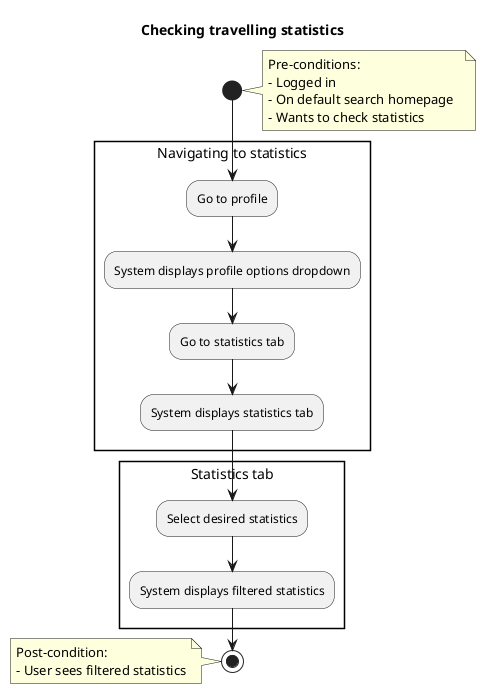@startuml
title Checking travelling statistics
start
note right
  Pre-conditions:
  – Logged in  
  – On default search homepage  
  – Wants to check statistics  
end note

rectangle "Navigating to statistics" {
  :Go to profile;
  :System displays profile options dropdown;
  :Go to statistics tab;
  :System displays statistics tab;
}

rectangle "Statistics tab" {
  :Select desired statistics;
  :System displays filtered statistics;
}

stop
note left
  Post-condition:
  – User sees filtered statistics
end note
@enduml